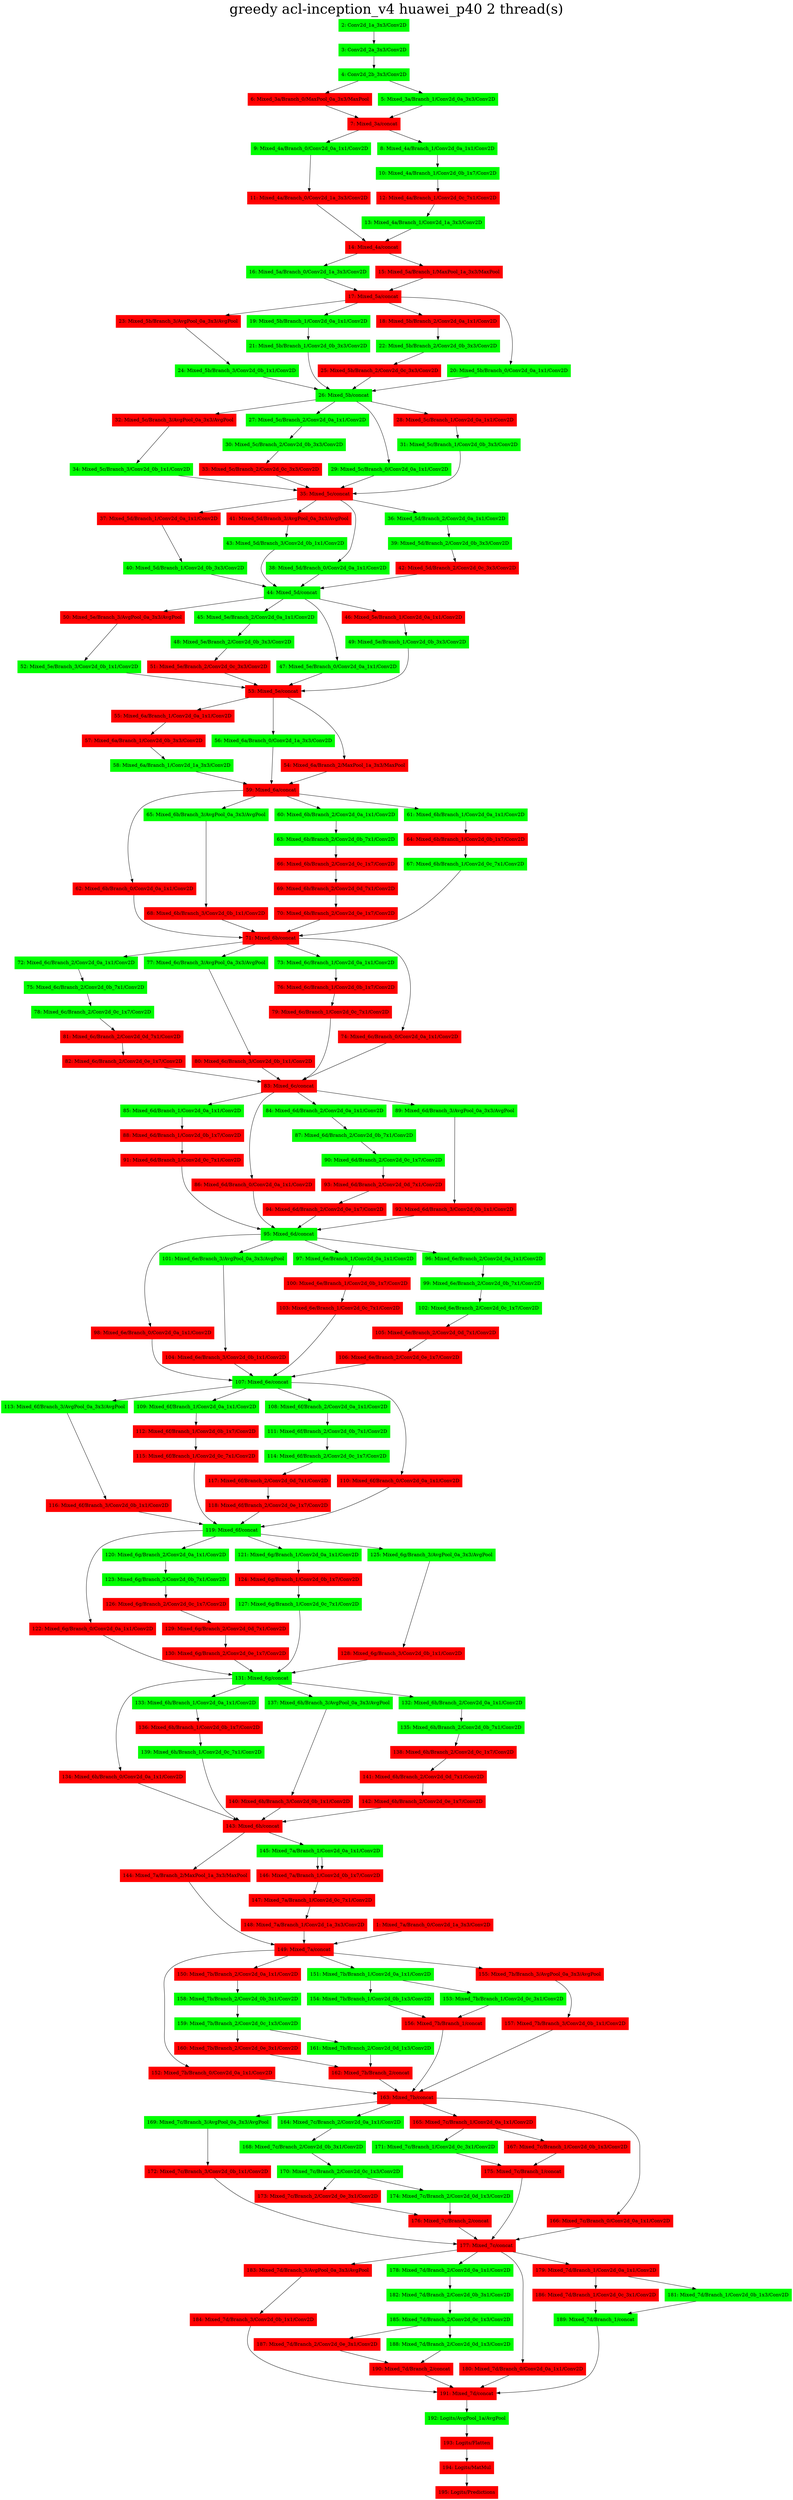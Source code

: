 digraph G {
label     = "greedy acl-inception_v4 huawei_p40 2 thread(s)"
    labelloc  =  t // t: Place the graph's title on top.
    fontsize  = 40 // Make title stand out by giving a large font size
    fontcolor = black"2: Conv2d_1a_3x3/Conv2D"->"3: Conv2d_2a_3x3/Conv2D";
"2: Conv2d_1a_3x3/Conv2D" [shape=box,style=filled,color=green];
"3: Conv2d_2a_3x3/Conv2D"->"4: Conv2d_2b_3x3/Conv2D";
"3: Conv2d_2a_3x3/Conv2D" [shape=box,style=filled,color=green];
"4: Conv2d_2b_3x3/Conv2D"->"6: Mixed_3a/Branch_0/MaxPool_0a_3x3/MaxPool";
"4: Conv2d_2b_3x3/Conv2D"->"5: Mixed_3a/Branch_1/Conv2d_0a_3x3/Conv2D";
"4: Conv2d_2b_3x3/Conv2D" [shape=box,style=filled,color=green];
"6: Mixed_3a/Branch_0/MaxPool_0a_3x3/MaxPool"->"7: Mixed_3a/concat";
"6: Mixed_3a/Branch_0/MaxPool_0a_3x3/MaxPool" [shape=box,style=filled,color=red];
"5: Mixed_3a/Branch_1/Conv2d_0a_3x3/Conv2D"->"7: Mixed_3a/concat";
"5: Mixed_3a/Branch_1/Conv2d_0a_3x3/Conv2D" [shape=box,style=filled,color=green];
"7: Mixed_3a/concat"->"9: Mixed_4a/Branch_0/Conv2d_0a_1x1/Conv2D";
"7: Mixed_3a/concat"->"8: Mixed_4a/Branch_1/Conv2d_0a_1x1/Conv2D";
"7: Mixed_3a/concat" [shape=box,style=filled,color=red];
"9: Mixed_4a/Branch_0/Conv2d_0a_1x1/Conv2D"->"11: Mixed_4a/Branch_0/Conv2d_1a_3x3/Conv2D";
"9: Mixed_4a/Branch_0/Conv2d_0a_1x1/Conv2D" [shape=box,style=filled,color=green];
"11: Mixed_4a/Branch_0/Conv2d_1a_3x3/Conv2D"->"14: Mixed_4a/concat";
"11: Mixed_4a/Branch_0/Conv2d_1a_3x3/Conv2D" [shape=box,style=filled,color=red];
"8: Mixed_4a/Branch_1/Conv2d_0a_1x1/Conv2D"->"10: Mixed_4a/Branch_1/Conv2d_0b_1x7/Conv2D";
"8: Mixed_4a/Branch_1/Conv2d_0a_1x1/Conv2D" [shape=box,style=filled,color=green];
"10: Mixed_4a/Branch_1/Conv2d_0b_1x7/Conv2D"->"12: Mixed_4a/Branch_1/Conv2d_0c_7x1/Conv2D";
"10: Mixed_4a/Branch_1/Conv2d_0b_1x7/Conv2D" [shape=box,style=filled,color=green];
"12: Mixed_4a/Branch_1/Conv2d_0c_7x1/Conv2D"->"13: Mixed_4a/Branch_1/Conv2d_1a_3x3/Conv2D";
"12: Mixed_4a/Branch_1/Conv2d_0c_7x1/Conv2D" [shape=box,style=filled,color=red];
"13: Mixed_4a/Branch_1/Conv2d_1a_3x3/Conv2D"->"14: Mixed_4a/concat";
"13: Mixed_4a/Branch_1/Conv2d_1a_3x3/Conv2D" [shape=box,style=filled,color=green];
"14: Mixed_4a/concat"->"16: Mixed_5a/Branch_0/Conv2d_1a_3x3/Conv2D";
"14: Mixed_4a/concat"->"15: Mixed_5a/Branch_1/MaxPool_1a_3x3/MaxPool";
"14: Mixed_4a/concat" [shape=box,style=filled,color=red];
"16: Mixed_5a/Branch_0/Conv2d_1a_3x3/Conv2D"->"17: Mixed_5a/concat";
"16: Mixed_5a/Branch_0/Conv2d_1a_3x3/Conv2D" [shape=box,style=filled,color=green];
"15: Mixed_5a/Branch_1/MaxPool_1a_3x3/MaxPool"->"17: Mixed_5a/concat";
"15: Mixed_5a/Branch_1/MaxPool_1a_3x3/MaxPool" [shape=box,style=filled,color=red];
"17: Mixed_5a/concat"->"23: Mixed_5b/Branch_3/AvgPool_0a_3x3/AvgPool";
"17: Mixed_5a/concat"->"19: Mixed_5b/Branch_1/Conv2d_0a_1x1/Conv2D";
"17: Mixed_5a/concat"->"18: Mixed_5b/Branch_2/Conv2d_0a_1x1/Conv2D";
"17: Mixed_5a/concat"->"20: Mixed_5b/Branch_0/Conv2d_0a_1x1/Conv2D";
"17: Mixed_5a/concat" [shape=box,style=filled,color=red];
"20: Mixed_5b/Branch_0/Conv2d_0a_1x1/Conv2D"->"26: Mixed_5b/concat";
"20: Mixed_5b/Branch_0/Conv2d_0a_1x1/Conv2D" [shape=box,style=filled,color=green];
"19: Mixed_5b/Branch_1/Conv2d_0a_1x1/Conv2D"->"21: Mixed_5b/Branch_1/Conv2d_0b_3x3/Conv2D";
"19: Mixed_5b/Branch_1/Conv2d_0a_1x1/Conv2D" [shape=box,style=filled,color=green];
"21: Mixed_5b/Branch_1/Conv2d_0b_3x3/Conv2D"->"26: Mixed_5b/concat";
"21: Mixed_5b/Branch_1/Conv2d_0b_3x3/Conv2D" [shape=box,style=filled,color=green];
"18: Mixed_5b/Branch_2/Conv2d_0a_1x1/Conv2D"->"22: Mixed_5b/Branch_2/Conv2d_0b_3x3/Conv2D";
"18: Mixed_5b/Branch_2/Conv2d_0a_1x1/Conv2D" [shape=box,style=filled,color=red];
"22: Mixed_5b/Branch_2/Conv2d_0b_3x3/Conv2D"->"25: Mixed_5b/Branch_2/Conv2d_0c_3x3/Conv2D";
"22: Mixed_5b/Branch_2/Conv2d_0b_3x3/Conv2D" [shape=box,style=filled,color=green];
"25: Mixed_5b/Branch_2/Conv2d_0c_3x3/Conv2D"->"26: Mixed_5b/concat";
"25: Mixed_5b/Branch_2/Conv2d_0c_3x3/Conv2D" [shape=box,style=filled,color=red];
"23: Mixed_5b/Branch_3/AvgPool_0a_3x3/AvgPool"->"24: Mixed_5b/Branch_3/Conv2d_0b_1x1/Conv2D";
"23: Mixed_5b/Branch_3/AvgPool_0a_3x3/AvgPool" [shape=box,style=filled,color=red];
"24: Mixed_5b/Branch_3/Conv2d_0b_1x1/Conv2D"->"26: Mixed_5b/concat";
"24: Mixed_5b/Branch_3/Conv2d_0b_1x1/Conv2D" [shape=box,style=filled,color=green];
"26: Mixed_5b/concat"->"32: Mixed_5c/Branch_3/AvgPool_0a_3x3/AvgPool";
"26: Mixed_5b/concat"->"27: Mixed_5c/Branch_2/Conv2d_0a_1x1/Conv2D";
"26: Mixed_5b/concat"->"29: Mixed_5c/Branch_0/Conv2d_0a_1x1/Conv2D";
"26: Mixed_5b/concat"->"28: Mixed_5c/Branch_1/Conv2d_0a_1x1/Conv2D";
"26: Mixed_5b/concat" [shape=box,style=filled,color=green];
"29: Mixed_5c/Branch_0/Conv2d_0a_1x1/Conv2D"->"35: Mixed_5c/concat";
"29: Mixed_5c/Branch_0/Conv2d_0a_1x1/Conv2D" [shape=box,style=filled,color=green];
"28: Mixed_5c/Branch_1/Conv2d_0a_1x1/Conv2D"->"31: Mixed_5c/Branch_1/Conv2d_0b_3x3/Conv2D";
"28: Mixed_5c/Branch_1/Conv2d_0a_1x1/Conv2D" [shape=box,style=filled,color=red];
"31: Mixed_5c/Branch_1/Conv2d_0b_3x3/Conv2D"->"35: Mixed_5c/concat";
"31: Mixed_5c/Branch_1/Conv2d_0b_3x3/Conv2D" [shape=box,style=filled,color=green];
"27: Mixed_5c/Branch_2/Conv2d_0a_1x1/Conv2D"->"30: Mixed_5c/Branch_2/Conv2d_0b_3x3/Conv2D";
"27: Mixed_5c/Branch_2/Conv2d_0a_1x1/Conv2D" [shape=box,style=filled,color=green];
"30: Mixed_5c/Branch_2/Conv2d_0b_3x3/Conv2D"->"33: Mixed_5c/Branch_2/Conv2d_0c_3x3/Conv2D";
"30: Mixed_5c/Branch_2/Conv2d_0b_3x3/Conv2D" [shape=box,style=filled,color=green];
"33: Mixed_5c/Branch_2/Conv2d_0c_3x3/Conv2D"->"35: Mixed_5c/concat";
"33: Mixed_5c/Branch_2/Conv2d_0c_3x3/Conv2D" [shape=box,style=filled,color=red];
"32: Mixed_5c/Branch_3/AvgPool_0a_3x3/AvgPool"->"34: Mixed_5c/Branch_3/Conv2d_0b_1x1/Conv2D";
"32: Mixed_5c/Branch_3/AvgPool_0a_3x3/AvgPool" [shape=box,style=filled,color=red];
"34: Mixed_5c/Branch_3/Conv2d_0b_1x1/Conv2D"->"35: Mixed_5c/concat";
"34: Mixed_5c/Branch_3/Conv2d_0b_1x1/Conv2D" [shape=box,style=filled,color=green];
"35: Mixed_5c/concat"->"37: Mixed_5d/Branch_1/Conv2d_0a_1x1/Conv2D";
"35: Mixed_5c/concat"->"41: Mixed_5d/Branch_3/AvgPool_0a_3x3/AvgPool";
"35: Mixed_5c/concat"->"38: Mixed_5d/Branch_0/Conv2d_0a_1x1/Conv2D";
"35: Mixed_5c/concat"->"36: Mixed_5d/Branch_2/Conv2d_0a_1x1/Conv2D";
"35: Mixed_5c/concat" [shape=box,style=filled,color=red];
"38: Mixed_5d/Branch_0/Conv2d_0a_1x1/Conv2D"->"44: Mixed_5d/concat";
"38: Mixed_5d/Branch_0/Conv2d_0a_1x1/Conv2D" [shape=box,style=filled,color=green];
"37: Mixed_5d/Branch_1/Conv2d_0a_1x1/Conv2D"->"40: Mixed_5d/Branch_1/Conv2d_0b_3x3/Conv2D";
"37: Mixed_5d/Branch_1/Conv2d_0a_1x1/Conv2D" [shape=box,style=filled,color=red];
"40: Mixed_5d/Branch_1/Conv2d_0b_3x3/Conv2D"->"44: Mixed_5d/concat";
"40: Mixed_5d/Branch_1/Conv2d_0b_3x3/Conv2D" [shape=box,style=filled,color=green];
"36: Mixed_5d/Branch_2/Conv2d_0a_1x1/Conv2D"->"39: Mixed_5d/Branch_2/Conv2d_0b_3x3/Conv2D";
"36: Mixed_5d/Branch_2/Conv2d_0a_1x1/Conv2D" [shape=box,style=filled,color=green];
"39: Mixed_5d/Branch_2/Conv2d_0b_3x3/Conv2D"->"42: Mixed_5d/Branch_2/Conv2d_0c_3x3/Conv2D";
"39: Mixed_5d/Branch_2/Conv2d_0b_3x3/Conv2D" [shape=box,style=filled,color=green];
"42: Mixed_5d/Branch_2/Conv2d_0c_3x3/Conv2D"->"44: Mixed_5d/concat";
"42: Mixed_5d/Branch_2/Conv2d_0c_3x3/Conv2D" [shape=box,style=filled,color=red];
"41: Mixed_5d/Branch_3/AvgPool_0a_3x3/AvgPool"->"43: Mixed_5d/Branch_3/Conv2d_0b_1x1/Conv2D";
"41: Mixed_5d/Branch_3/AvgPool_0a_3x3/AvgPool" [shape=box,style=filled,color=red];
"43: Mixed_5d/Branch_3/Conv2d_0b_1x1/Conv2D"->"44: Mixed_5d/concat";
"43: Mixed_5d/Branch_3/Conv2d_0b_1x1/Conv2D" [shape=box,style=filled,color=green];
"44: Mixed_5d/concat"->"50: Mixed_5e/Branch_3/AvgPool_0a_3x3/AvgPool";
"44: Mixed_5d/concat"->"45: Mixed_5e/Branch_2/Conv2d_0a_1x1/Conv2D";
"44: Mixed_5d/concat"->"47: Mixed_5e/Branch_0/Conv2d_0a_1x1/Conv2D";
"44: Mixed_5d/concat"->"46: Mixed_5e/Branch_1/Conv2d_0a_1x1/Conv2D";
"44: Mixed_5d/concat" [shape=box,style=filled,color=green];
"47: Mixed_5e/Branch_0/Conv2d_0a_1x1/Conv2D"->"53: Mixed_5e/concat";
"47: Mixed_5e/Branch_0/Conv2d_0a_1x1/Conv2D" [shape=box,style=filled,color=green];
"46: Mixed_5e/Branch_1/Conv2d_0a_1x1/Conv2D"->"49: Mixed_5e/Branch_1/Conv2d_0b_3x3/Conv2D";
"46: Mixed_5e/Branch_1/Conv2d_0a_1x1/Conv2D" [shape=box,style=filled,color=red];
"49: Mixed_5e/Branch_1/Conv2d_0b_3x3/Conv2D"->"53: Mixed_5e/concat";
"49: Mixed_5e/Branch_1/Conv2d_0b_3x3/Conv2D" [shape=box,style=filled,color=green];
"45: Mixed_5e/Branch_2/Conv2d_0a_1x1/Conv2D"->"48: Mixed_5e/Branch_2/Conv2d_0b_3x3/Conv2D";
"45: Mixed_5e/Branch_2/Conv2d_0a_1x1/Conv2D" [shape=box,style=filled,color=green];
"48: Mixed_5e/Branch_2/Conv2d_0b_3x3/Conv2D"->"51: Mixed_5e/Branch_2/Conv2d_0c_3x3/Conv2D";
"48: Mixed_5e/Branch_2/Conv2d_0b_3x3/Conv2D" [shape=box,style=filled,color=green];
"51: Mixed_5e/Branch_2/Conv2d_0c_3x3/Conv2D"->"53: Mixed_5e/concat";
"51: Mixed_5e/Branch_2/Conv2d_0c_3x3/Conv2D" [shape=box,style=filled,color=red];
"50: Mixed_5e/Branch_3/AvgPool_0a_3x3/AvgPool"->"52: Mixed_5e/Branch_3/Conv2d_0b_1x1/Conv2D";
"50: Mixed_5e/Branch_3/AvgPool_0a_3x3/AvgPool" [shape=box,style=filled,color=red];
"52: Mixed_5e/Branch_3/Conv2d_0b_1x1/Conv2D"->"53: Mixed_5e/concat";
"52: Mixed_5e/Branch_3/Conv2d_0b_1x1/Conv2D" [shape=box,style=filled,color=green];
"53: Mixed_5e/concat"->"55: Mixed_6a/Branch_1/Conv2d_0a_1x1/Conv2D";
"53: Mixed_5e/concat"->"56: Mixed_6a/Branch_0/Conv2d_1a_3x3/Conv2D";
"53: Mixed_5e/concat"->"54: Mixed_6a/Branch_2/MaxPool_1a_3x3/MaxPool";
"53: Mixed_5e/concat" [shape=box,style=filled,color=red];
"56: Mixed_6a/Branch_0/Conv2d_1a_3x3/Conv2D"->"59: Mixed_6a/concat";
"56: Mixed_6a/Branch_0/Conv2d_1a_3x3/Conv2D" [shape=box,style=filled,color=green];
"55: Mixed_6a/Branch_1/Conv2d_0a_1x1/Conv2D"->"57: Mixed_6a/Branch_1/Conv2d_0b_3x3/Conv2D";
"55: Mixed_6a/Branch_1/Conv2d_0a_1x1/Conv2D" [shape=box,style=filled,color=red];
"57: Mixed_6a/Branch_1/Conv2d_0b_3x3/Conv2D"->"58: Mixed_6a/Branch_1/Conv2d_1a_3x3/Conv2D";
"57: Mixed_6a/Branch_1/Conv2d_0b_3x3/Conv2D" [shape=box,style=filled,color=red];
"58: Mixed_6a/Branch_1/Conv2d_1a_3x3/Conv2D"->"59: Mixed_6a/concat";
"58: Mixed_6a/Branch_1/Conv2d_1a_3x3/Conv2D" [shape=box,style=filled,color=green];
"54: Mixed_6a/Branch_2/MaxPool_1a_3x3/MaxPool"->"59: Mixed_6a/concat";
"54: Mixed_6a/Branch_2/MaxPool_1a_3x3/MaxPool" [shape=box,style=filled,color=red];
"59: Mixed_6a/concat"->"62: Mixed_6b/Branch_0/Conv2d_0a_1x1/Conv2D";
"59: Mixed_6a/concat"->"65: Mixed_6b/Branch_3/AvgPool_0a_3x3/AvgPool";
"59: Mixed_6a/concat"->"60: Mixed_6b/Branch_2/Conv2d_0a_1x1/Conv2D";
"59: Mixed_6a/concat"->"61: Mixed_6b/Branch_1/Conv2d_0a_1x1/Conv2D";
"59: Mixed_6a/concat" [shape=box,style=filled,color=red];
"62: Mixed_6b/Branch_0/Conv2d_0a_1x1/Conv2D"->"71: Mixed_6b/concat";
"62: Mixed_6b/Branch_0/Conv2d_0a_1x1/Conv2D" [shape=box,style=filled,color=red];
"61: Mixed_6b/Branch_1/Conv2d_0a_1x1/Conv2D"->"64: Mixed_6b/Branch_1/Conv2d_0b_1x7/Conv2D";
"61: Mixed_6b/Branch_1/Conv2d_0a_1x1/Conv2D" [shape=box,style=filled,color=green];
"64: Mixed_6b/Branch_1/Conv2d_0b_1x7/Conv2D"->"67: Mixed_6b/Branch_1/Conv2d_0c_7x1/Conv2D";
"64: Mixed_6b/Branch_1/Conv2d_0b_1x7/Conv2D" [shape=box,style=filled,color=red];
"67: Mixed_6b/Branch_1/Conv2d_0c_7x1/Conv2D"->"71: Mixed_6b/concat";
"67: Mixed_6b/Branch_1/Conv2d_0c_7x1/Conv2D" [shape=box,style=filled,color=green];
"60: Mixed_6b/Branch_2/Conv2d_0a_1x1/Conv2D"->"63: Mixed_6b/Branch_2/Conv2d_0b_7x1/Conv2D";
"60: Mixed_6b/Branch_2/Conv2d_0a_1x1/Conv2D" [shape=box,style=filled,color=green];
"63: Mixed_6b/Branch_2/Conv2d_0b_7x1/Conv2D"->"66: Mixed_6b/Branch_2/Conv2d_0c_1x7/Conv2D";
"63: Mixed_6b/Branch_2/Conv2d_0b_7x1/Conv2D" [shape=box,style=filled,color=green];
"66: Mixed_6b/Branch_2/Conv2d_0c_1x7/Conv2D"->"69: Mixed_6b/Branch_2/Conv2d_0d_7x1/Conv2D";
"66: Mixed_6b/Branch_2/Conv2d_0c_1x7/Conv2D" [shape=box,style=filled,color=red];
"69: Mixed_6b/Branch_2/Conv2d_0d_7x1/Conv2D"->"70: Mixed_6b/Branch_2/Conv2d_0e_1x7/Conv2D";
"69: Mixed_6b/Branch_2/Conv2d_0d_7x1/Conv2D" [shape=box,style=filled,color=red];
"70: Mixed_6b/Branch_2/Conv2d_0e_1x7/Conv2D"->"71: Mixed_6b/concat";
"70: Mixed_6b/Branch_2/Conv2d_0e_1x7/Conv2D" [shape=box,style=filled,color=red];
"65: Mixed_6b/Branch_3/AvgPool_0a_3x3/AvgPool"->"68: Mixed_6b/Branch_3/Conv2d_0b_1x1/Conv2D";
"65: Mixed_6b/Branch_3/AvgPool_0a_3x3/AvgPool" [shape=box,style=filled,color=green];
"68: Mixed_6b/Branch_3/Conv2d_0b_1x1/Conv2D"->"71: Mixed_6b/concat";
"68: Mixed_6b/Branch_3/Conv2d_0b_1x1/Conv2D" [shape=box,style=filled,color=red];
"71: Mixed_6b/concat"->"72: Mixed_6c/Branch_2/Conv2d_0a_1x1/Conv2D";
"71: Mixed_6b/concat"->"77: Mixed_6c/Branch_3/AvgPool_0a_3x3/AvgPool";
"71: Mixed_6b/concat"->"73: Mixed_6c/Branch_1/Conv2d_0a_1x1/Conv2D";
"71: Mixed_6b/concat"->"74: Mixed_6c/Branch_0/Conv2d_0a_1x1/Conv2D";
"71: Mixed_6b/concat" [shape=box,style=filled,color=red];
"74: Mixed_6c/Branch_0/Conv2d_0a_1x1/Conv2D"->"83: Mixed_6c/concat";
"74: Mixed_6c/Branch_0/Conv2d_0a_1x1/Conv2D" [shape=box,style=filled,color=red];
"73: Mixed_6c/Branch_1/Conv2d_0a_1x1/Conv2D"->"76: Mixed_6c/Branch_1/Conv2d_0b_1x7/Conv2D";
"73: Mixed_6c/Branch_1/Conv2d_0a_1x1/Conv2D" [shape=box,style=filled,color=green];
"76: Mixed_6c/Branch_1/Conv2d_0b_1x7/Conv2D"->"79: Mixed_6c/Branch_1/Conv2d_0c_7x1/Conv2D";
"76: Mixed_6c/Branch_1/Conv2d_0b_1x7/Conv2D" [shape=box,style=filled,color=red];
"79: Mixed_6c/Branch_1/Conv2d_0c_7x1/Conv2D"->"83: Mixed_6c/concat";
"79: Mixed_6c/Branch_1/Conv2d_0c_7x1/Conv2D" [shape=box,style=filled,color=red];
"72: Mixed_6c/Branch_2/Conv2d_0a_1x1/Conv2D"->"75: Mixed_6c/Branch_2/Conv2d_0b_7x1/Conv2D";
"72: Mixed_6c/Branch_2/Conv2d_0a_1x1/Conv2D" [shape=box,style=filled,color=green];
"75: Mixed_6c/Branch_2/Conv2d_0b_7x1/Conv2D"->"78: Mixed_6c/Branch_2/Conv2d_0c_1x7/Conv2D";
"75: Mixed_6c/Branch_2/Conv2d_0b_7x1/Conv2D" [shape=box,style=filled,color=green];
"78: Mixed_6c/Branch_2/Conv2d_0c_1x7/Conv2D"->"81: Mixed_6c/Branch_2/Conv2d_0d_7x1/Conv2D";
"78: Mixed_6c/Branch_2/Conv2d_0c_1x7/Conv2D" [shape=box,style=filled,color=green];
"81: Mixed_6c/Branch_2/Conv2d_0d_7x1/Conv2D"->"82: Mixed_6c/Branch_2/Conv2d_0e_1x7/Conv2D";
"81: Mixed_6c/Branch_2/Conv2d_0d_7x1/Conv2D" [shape=box,style=filled,color=red];
"82: Mixed_6c/Branch_2/Conv2d_0e_1x7/Conv2D"->"83: Mixed_6c/concat";
"82: Mixed_6c/Branch_2/Conv2d_0e_1x7/Conv2D" [shape=box,style=filled,color=red];
"77: Mixed_6c/Branch_3/AvgPool_0a_3x3/AvgPool"->"80: Mixed_6c/Branch_3/Conv2d_0b_1x1/Conv2D";
"77: Mixed_6c/Branch_3/AvgPool_0a_3x3/AvgPool" [shape=box,style=filled,color=green];
"80: Mixed_6c/Branch_3/Conv2d_0b_1x1/Conv2D"->"83: Mixed_6c/concat";
"80: Mixed_6c/Branch_3/Conv2d_0b_1x1/Conv2D" [shape=box,style=filled,color=red];
"83: Mixed_6c/concat"->"85: Mixed_6d/Branch_1/Conv2d_0a_1x1/Conv2D";
"83: Mixed_6c/concat"->"86: Mixed_6d/Branch_0/Conv2d_0a_1x1/Conv2D";
"83: Mixed_6c/concat"->"84: Mixed_6d/Branch_2/Conv2d_0a_1x1/Conv2D";
"83: Mixed_6c/concat"->"89: Mixed_6d/Branch_3/AvgPool_0a_3x3/AvgPool";
"83: Mixed_6c/concat" [shape=box,style=filled,color=red];
"86: Mixed_6d/Branch_0/Conv2d_0a_1x1/Conv2D"->"95: Mixed_6d/concat";
"86: Mixed_6d/Branch_0/Conv2d_0a_1x1/Conv2D" [shape=box,style=filled,color=red];
"85: Mixed_6d/Branch_1/Conv2d_0a_1x1/Conv2D"->"88: Mixed_6d/Branch_1/Conv2d_0b_1x7/Conv2D";
"85: Mixed_6d/Branch_1/Conv2d_0a_1x1/Conv2D" [shape=box,style=filled,color=green];
"88: Mixed_6d/Branch_1/Conv2d_0b_1x7/Conv2D"->"91: Mixed_6d/Branch_1/Conv2d_0c_7x1/Conv2D";
"88: Mixed_6d/Branch_1/Conv2d_0b_1x7/Conv2D" [shape=box,style=filled,color=red];
"91: Mixed_6d/Branch_1/Conv2d_0c_7x1/Conv2D"->"95: Mixed_6d/concat";
"91: Mixed_6d/Branch_1/Conv2d_0c_7x1/Conv2D" [shape=box,style=filled,color=red];
"84: Mixed_6d/Branch_2/Conv2d_0a_1x1/Conv2D"->"87: Mixed_6d/Branch_2/Conv2d_0b_7x1/Conv2D";
"84: Mixed_6d/Branch_2/Conv2d_0a_1x1/Conv2D" [shape=box,style=filled,color=green];
"87: Mixed_6d/Branch_2/Conv2d_0b_7x1/Conv2D"->"90: Mixed_6d/Branch_2/Conv2d_0c_1x7/Conv2D";
"87: Mixed_6d/Branch_2/Conv2d_0b_7x1/Conv2D" [shape=box,style=filled,color=green];
"90: Mixed_6d/Branch_2/Conv2d_0c_1x7/Conv2D"->"93: Mixed_6d/Branch_2/Conv2d_0d_7x1/Conv2D";
"90: Mixed_6d/Branch_2/Conv2d_0c_1x7/Conv2D" [shape=box,style=filled,color=green];
"93: Mixed_6d/Branch_2/Conv2d_0d_7x1/Conv2D"->"94: Mixed_6d/Branch_2/Conv2d_0e_1x7/Conv2D";
"93: Mixed_6d/Branch_2/Conv2d_0d_7x1/Conv2D" [shape=box,style=filled,color=red];
"94: Mixed_6d/Branch_2/Conv2d_0e_1x7/Conv2D"->"95: Mixed_6d/concat";
"94: Mixed_6d/Branch_2/Conv2d_0e_1x7/Conv2D" [shape=box,style=filled,color=red];
"89: Mixed_6d/Branch_3/AvgPool_0a_3x3/AvgPool"->"92: Mixed_6d/Branch_3/Conv2d_0b_1x1/Conv2D";
"89: Mixed_6d/Branch_3/AvgPool_0a_3x3/AvgPool" [shape=box,style=filled,color=green];
"92: Mixed_6d/Branch_3/Conv2d_0b_1x1/Conv2D"->"95: Mixed_6d/concat";
"92: Mixed_6d/Branch_3/Conv2d_0b_1x1/Conv2D" [shape=box,style=filled,color=red];
"95: Mixed_6d/concat"->"98: Mixed_6e/Branch_0/Conv2d_0a_1x1/Conv2D";
"95: Mixed_6d/concat"->"101: Mixed_6e/Branch_3/AvgPool_0a_3x3/AvgPool";
"95: Mixed_6d/concat"->"97: Mixed_6e/Branch_1/Conv2d_0a_1x1/Conv2D";
"95: Mixed_6d/concat"->"96: Mixed_6e/Branch_2/Conv2d_0a_1x1/Conv2D";
"95: Mixed_6d/concat" [shape=box,style=filled,color=green];
"98: Mixed_6e/Branch_0/Conv2d_0a_1x1/Conv2D"->"107: Mixed_6e/concat";
"98: Mixed_6e/Branch_0/Conv2d_0a_1x1/Conv2D" [shape=box,style=filled,color=red];
"97: Mixed_6e/Branch_1/Conv2d_0a_1x1/Conv2D"->"100: Mixed_6e/Branch_1/Conv2d_0b_1x7/Conv2D";
"97: Mixed_6e/Branch_1/Conv2d_0a_1x1/Conv2D" [shape=box,style=filled,color=green];
"100: Mixed_6e/Branch_1/Conv2d_0b_1x7/Conv2D"->"103: Mixed_6e/Branch_1/Conv2d_0c_7x1/Conv2D";
"100: Mixed_6e/Branch_1/Conv2d_0b_1x7/Conv2D" [shape=box,style=filled,color=red];
"103: Mixed_6e/Branch_1/Conv2d_0c_7x1/Conv2D"->"107: Mixed_6e/concat";
"103: Mixed_6e/Branch_1/Conv2d_0c_7x1/Conv2D" [shape=box,style=filled,color=red];
"96: Mixed_6e/Branch_2/Conv2d_0a_1x1/Conv2D"->"99: Mixed_6e/Branch_2/Conv2d_0b_7x1/Conv2D";
"96: Mixed_6e/Branch_2/Conv2d_0a_1x1/Conv2D" [shape=box,style=filled,color=green];
"99: Mixed_6e/Branch_2/Conv2d_0b_7x1/Conv2D"->"102: Mixed_6e/Branch_2/Conv2d_0c_1x7/Conv2D";
"99: Mixed_6e/Branch_2/Conv2d_0b_7x1/Conv2D" [shape=box,style=filled,color=green];
"102: Mixed_6e/Branch_2/Conv2d_0c_1x7/Conv2D"->"105: Mixed_6e/Branch_2/Conv2d_0d_7x1/Conv2D";
"102: Mixed_6e/Branch_2/Conv2d_0c_1x7/Conv2D" [shape=box,style=filled,color=green];
"105: Mixed_6e/Branch_2/Conv2d_0d_7x1/Conv2D"->"106: Mixed_6e/Branch_2/Conv2d_0e_1x7/Conv2D";
"105: Mixed_6e/Branch_2/Conv2d_0d_7x1/Conv2D" [shape=box,style=filled,color=red];
"106: Mixed_6e/Branch_2/Conv2d_0e_1x7/Conv2D"->"107: Mixed_6e/concat";
"106: Mixed_6e/Branch_2/Conv2d_0e_1x7/Conv2D" [shape=box,style=filled,color=red];
"101: Mixed_6e/Branch_3/AvgPool_0a_3x3/AvgPool"->"104: Mixed_6e/Branch_3/Conv2d_0b_1x1/Conv2D";
"101: Mixed_6e/Branch_3/AvgPool_0a_3x3/AvgPool" [shape=box,style=filled,color=green];
"104: Mixed_6e/Branch_3/Conv2d_0b_1x1/Conv2D"->"107: Mixed_6e/concat";
"104: Mixed_6e/Branch_3/Conv2d_0b_1x1/Conv2D" [shape=box,style=filled,color=red];
"107: Mixed_6e/concat"->"113: Mixed_6f/Branch_3/AvgPool_0a_3x3/AvgPool";
"107: Mixed_6e/concat"->"109: Mixed_6f/Branch_1/Conv2d_0a_1x1/Conv2D";
"107: Mixed_6e/concat"->"108: Mixed_6f/Branch_2/Conv2d_0a_1x1/Conv2D";
"107: Mixed_6e/concat"->"110: Mixed_6f/Branch_0/Conv2d_0a_1x1/Conv2D";
"107: Mixed_6e/concat" [shape=box,style=filled,color=green];
"110: Mixed_6f/Branch_0/Conv2d_0a_1x1/Conv2D"->"119: Mixed_6f/concat";
"110: Mixed_6f/Branch_0/Conv2d_0a_1x1/Conv2D" [shape=box,style=filled,color=red];
"109: Mixed_6f/Branch_1/Conv2d_0a_1x1/Conv2D"->"112: Mixed_6f/Branch_1/Conv2d_0b_1x7/Conv2D";
"109: Mixed_6f/Branch_1/Conv2d_0a_1x1/Conv2D" [shape=box,style=filled,color=green];
"112: Mixed_6f/Branch_1/Conv2d_0b_1x7/Conv2D"->"115: Mixed_6f/Branch_1/Conv2d_0c_7x1/Conv2D";
"112: Mixed_6f/Branch_1/Conv2d_0b_1x7/Conv2D" [shape=box,style=filled,color=red];
"115: Mixed_6f/Branch_1/Conv2d_0c_7x1/Conv2D"->"119: Mixed_6f/concat";
"115: Mixed_6f/Branch_1/Conv2d_0c_7x1/Conv2D" [shape=box,style=filled,color=red];
"108: Mixed_6f/Branch_2/Conv2d_0a_1x1/Conv2D"->"111: Mixed_6f/Branch_2/Conv2d_0b_7x1/Conv2D";
"108: Mixed_6f/Branch_2/Conv2d_0a_1x1/Conv2D" [shape=box,style=filled,color=green];
"111: Mixed_6f/Branch_2/Conv2d_0b_7x1/Conv2D"->"114: Mixed_6f/Branch_2/Conv2d_0c_1x7/Conv2D";
"111: Mixed_6f/Branch_2/Conv2d_0b_7x1/Conv2D" [shape=box,style=filled,color=green];
"114: Mixed_6f/Branch_2/Conv2d_0c_1x7/Conv2D"->"117: Mixed_6f/Branch_2/Conv2d_0d_7x1/Conv2D";
"114: Mixed_6f/Branch_2/Conv2d_0c_1x7/Conv2D" [shape=box,style=filled,color=green];
"117: Mixed_6f/Branch_2/Conv2d_0d_7x1/Conv2D"->"118: Mixed_6f/Branch_2/Conv2d_0e_1x7/Conv2D";
"117: Mixed_6f/Branch_2/Conv2d_0d_7x1/Conv2D" [shape=box,style=filled,color=red];
"118: Mixed_6f/Branch_2/Conv2d_0e_1x7/Conv2D"->"119: Mixed_6f/concat";
"118: Mixed_6f/Branch_2/Conv2d_0e_1x7/Conv2D" [shape=box,style=filled,color=red];
"113: Mixed_6f/Branch_3/AvgPool_0a_3x3/AvgPool"->"116: Mixed_6f/Branch_3/Conv2d_0b_1x1/Conv2D";
"113: Mixed_6f/Branch_3/AvgPool_0a_3x3/AvgPool" [shape=box,style=filled,color=green];
"116: Mixed_6f/Branch_3/Conv2d_0b_1x1/Conv2D"->"119: Mixed_6f/concat";
"116: Mixed_6f/Branch_3/Conv2d_0b_1x1/Conv2D" [shape=box,style=filled,color=red];
"119: Mixed_6f/concat"->"122: Mixed_6g/Branch_0/Conv2d_0a_1x1/Conv2D";
"119: Mixed_6f/concat"->"120: Mixed_6g/Branch_2/Conv2d_0a_1x1/Conv2D";
"119: Mixed_6f/concat"->"121: Mixed_6g/Branch_1/Conv2d_0a_1x1/Conv2D";
"119: Mixed_6f/concat"->"125: Mixed_6g/Branch_3/AvgPool_0a_3x3/AvgPool";
"119: Mixed_6f/concat" [shape=box,style=filled,color=green];
"122: Mixed_6g/Branch_0/Conv2d_0a_1x1/Conv2D"->"131: Mixed_6g/concat";
"122: Mixed_6g/Branch_0/Conv2d_0a_1x1/Conv2D" [shape=box,style=filled,color=red];
"121: Mixed_6g/Branch_1/Conv2d_0a_1x1/Conv2D"->"124: Mixed_6g/Branch_1/Conv2d_0b_1x7/Conv2D";
"121: Mixed_6g/Branch_1/Conv2d_0a_1x1/Conv2D" [shape=box,style=filled,color=green];
"124: Mixed_6g/Branch_1/Conv2d_0b_1x7/Conv2D"->"127: Mixed_6g/Branch_1/Conv2d_0c_7x1/Conv2D";
"124: Mixed_6g/Branch_1/Conv2d_0b_1x7/Conv2D" [shape=box,style=filled,color=red];
"127: Mixed_6g/Branch_1/Conv2d_0c_7x1/Conv2D"->"131: Mixed_6g/concat";
"127: Mixed_6g/Branch_1/Conv2d_0c_7x1/Conv2D" [shape=box,style=filled,color=green];
"120: Mixed_6g/Branch_2/Conv2d_0a_1x1/Conv2D"->"123: Mixed_6g/Branch_2/Conv2d_0b_7x1/Conv2D";
"120: Mixed_6g/Branch_2/Conv2d_0a_1x1/Conv2D" [shape=box,style=filled,color=green];
"123: Mixed_6g/Branch_2/Conv2d_0b_7x1/Conv2D"->"126: Mixed_6g/Branch_2/Conv2d_0c_1x7/Conv2D";
"123: Mixed_6g/Branch_2/Conv2d_0b_7x1/Conv2D" [shape=box,style=filled,color=green];
"126: Mixed_6g/Branch_2/Conv2d_0c_1x7/Conv2D"->"129: Mixed_6g/Branch_2/Conv2d_0d_7x1/Conv2D";
"126: Mixed_6g/Branch_2/Conv2d_0c_1x7/Conv2D" [shape=box,style=filled,color=red];
"129: Mixed_6g/Branch_2/Conv2d_0d_7x1/Conv2D"->"130: Mixed_6g/Branch_2/Conv2d_0e_1x7/Conv2D";
"129: Mixed_6g/Branch_2/Conv2d_0d_7x1/Conv2D" [shape=box,style=filled,color=red];
"130: Mixed_6g/Branch_2/Conv2d_0e_1x7/Conv2D"->"131: Mixed_6g/concat";
"130: Mixed_6g/Branch_2/Conv2d_0e_1x7/Conv2D" [shape=box,style=filled,color=red];
"125: Mixed_6g/Branch_3/AvgPool_0a_3x3/AvgPool"->"128: Mixed_6g/Branch_3/Conv2d_0b_1x1/Conv2D";
"125: Mixed_6g/Branch_3/AvgPool_0a_3x3/AvgPool" [shape=box,style=filled,color=green];
"128: Mixed_6g/Branch_3/Conv2d_0b_1x1/Conv2D"->"131: Mixed_6g/concat";
"128: Mixed_6g/Branch_3/Conv2d_0b_1x1/Conv2D" [shape=box,style=filled,color=red];
"131: Mixed_6g/concat"->"134: Mixed_6h/Branch_0/Conv2d_0a_1x1/Conv2D";
"131: Mixed_6g/concat"->"133: Mixed_6h/Branch_1/Conv2d_0a_1x1/Conv2D";
"131: Mixed_6g/concat"->"137: Mixed_6h/Branch_3/AvgPool_0a_3x3/AvgPool";
"131: Mixed_6g/concat"->"132: Mixed_6h/Branch_2/Conv2d_0a_1x1/Conv2D";
"131: Mixed_6g/concat" [shape=box,style=filled,color=green];
"134: Mixed_6h/Branch_0/Conv2d_0a_1x1/Conv2D"->"143: Mixed_6h/concat";
"134: Mixed_6h/Branch_0/Conv2d_0a_1x1/Conv2D" [shape=box,style=filled,color=red];
"133: Mixed_6h/Branch_1/Conv2d_0a_1x1/Conv2D"->"136: Mixed_6h/Branch_1/Conv2d_0b_1x7/Conv2D";
"133: Mixed_6h/Branch_1/Conv2d_0a_1x1/Conv2D" [shape=box,style=filled,color=green];
"136: Mixed_6h/Branch_1/Conv2d_0b_1x7/Conv2D"->"139: Mixed_6h/Branch_1/Conv2d_0c_7x1/Conv2D";
"136: Mixed_6h/Branch_1/Conv2d_0b_1x7/Conv2D" [shape=box,style=filled,color=red];
"139: Mixed_6h/Branch_1/Conv2d_0c_7x1/Conv2D"->"143: Mixed_6h/concat";
"139: Mixed_6h/Branch_1/Conv2d_0c_7x1/Conv2D" [shape=box,style=filled,color=green];
"132: Mixed_6h/Branch_2/Conv2d_0a_1x1/Conv2D"->"135: Mixed_6h/Branch_2/Conv2d_0b_7x1/Conv2D";
"132: Mixed_6h/Branch_2/Conv2d_0a_1x1/Conv2D" [shape=box,style=filled,color=green];
"135: Mixed_6h/Branch_2/Conv2d_0b_7x1/Conv2D"->"138: Mixed_6h/Branch_2/Conv2d_0c_1x7/Conv2D";
"135: Mixed_6h/Branch_2/Conv2d_0b_7x1/Conv2D" [shape=box,style=filled,color=green];
"138: Mixed_6h/Branch_2/Conv2d_0c_1x7/Conv2D"->"141: Mixed_6h/Branch_2/Conv2d_0d_7x1/Conv2D";
"138: Mixed_6h/Branch_2/Conv2d_0c_1x7/Conv2D" [shape=box,style=filled,color=red];
"141: Mixed_6h/Branch_2/Conv2d_0d_7x1/Conv2D"->"142: Mixed_6h/Branch_2/Conv2d_0e_1x7/Conv2D";
"141: Mixed_6h/Branch_2/Conv2d_0d_7x1/Conv2D" [shape=box,style=filled,color=red];
"142: Mixed_6h/Branch_2/Conv2d_0e_1x7/Conv2D"->"143: Mixed_6h/concat";
"142: Mixed_6h/Branch_2/Conv2d_0e_1x7/Conv2D" [shape=box,style=filled,color=red];
"137: Mixed_6h/Branch_3/AvgPool_0a_3x3/AvgPool"->"140: Mixed_6h/Branch_3/Conv2d_0b_1x1/Conv2D";
"137: Mixed_6h/Branch_3/AvgPool_0a_3x3/AvgPool" [shape=box,style=filled,color=green];
"140: Mixed_6h/Branch_3/Conv2d_0b_1x1/Conv2D"->"143: Mixed_6h/concat";
"140: Mixed_6h/Branch_3/Conv2d_0b_1x1/Conv2D" [shape=box,style=filled,color=red];
"143: Mixed_6h/concat"->"144: Mixed_7a/Branch_2/MaxPool_1a_3x3/MaxPool";
"143: Mixed_6h/concat"->"145: Mixed_7a/Branch_1/Conv2d_0a_1x1/Conv2D";
"143: Mixed_6h/concat" [shape=box,style=filled,color=red];
"145: Mixed_7a/Branch_1/Conv2d_0a_1x1/Conv2D"->"146: Mixed_7a/Branch_1/Conv2d_0b_1x7/Conv2D";
"145: Mixed_7a/Branch_1/Conv2d_0a_1x1/Conv2D" [shape=box,style=filled,color=green];
"1: Mixed_7a/Branch_0/Conv2d_1a_3x3/Conv2D"->"149: Mixed_7a/concat";
"1: Mixed_7a/Branch_0/Conv2d_1a_3x3/Conv2D" [shape=box,style=filled,color=red];
"145: Mixed_7a/Branch_1/Conv2d_0a_1x1/Conv2D"->"146: Mixed_7a/Branch_1/Conv2d_0b_1x7/Conv2D";
"145: Mixed_7a/Branch_1/Conv2d_0a_1x1/Conv2D" [shape=box,style=filled,color=green];
"146: Mixed_7a/Branch_1/Conv2d_0b_1x7/Conv2D"->"147: Mixed_7a/Branch_1/Conv2d_0c_7x1/Conv2D";
"146: Mixed_7a/Branch_1/Conv2d_0b_1x7/Conv2D" [shape=box,style=filled,color=red];
"147: Mixed_7a/Branch_1/Conv2d_0c_7x1/Conv2D"->"148: Mixed_7a/Branch_1/Conv2d_1a_3x3/Conv2D";
"147: Mixed_7a/Branch_1/Conv2d_0c_7x1/Conv2D" [shape=box,style=filled,color=red];
"148: Mixed_7a/Branch_1/Conv2d_1a_3x3/Conv2D"->"149: Mixed_7a/concat";
"148: Mixed_7a/Branch_1/Conv2d_1a_3x3/Conv2D" [shape=box,style=filled,color=red];
"144: Mixed_7a/Branch_2/MaxPool_1a_3x3/MaxPool"->"149: Mixed_7a/concat";
"144: Mixed_7a/Branch_2/MaxPool_1a_3x3/MaxPool" [shape=box,style=filled,color=red];
"149: Mixed_7a/concat"->"152: Mixed_7b/Branch_0/Conv2d_0a_1x1/Conv2D";
"149: Mixed_7a/concat"->"150: Mixed_7b/Branch_2/Conv2d_0a_1x1/Conv2D";
"149: Mixed_7a/concat"->"151: Mixed_7b/Branch_1/Conv2d_0a_1x1/Conv2D";
"149: Mixed_7a/concat"->"155: Mixed_7b/Branch_3/AvgPool_0a_3x3/AvgPool";
"149: Mixed_7a/concat" [shape=box,style=filled,color=red];
"152: Mixed_7b/Branch_0/Conv2d_0a_1x1/Conv2D"->"163: Mixed_7b/concat";
"152: Mixed_7b/Branch_0/Conv2d_0a_1x1/Conv2D" [shape=box,style=filled,color=red];
"151: Mixed_7b/Branch_1/Conv2d_0a_1x1/Conv2D"->"154: Mixed_7b/Branch_1/Conv2d_0b_1x3/Conv2D";
"151: Mixed_7b/Branch_1/Conv2d_0a_1x1/Conv2D"->"153: Mixed_7b/Branch_1/Conv2d_0c_3x1/Conv2D";
"151: Mixed_7b/Branch_1/Conv2d_0a_1x1/Conv2D" [shape=box,style=filled,color=green];
"154: Mixed_7b/Branch_1/Conv2d_0b_1x3/Conv2D"->"156: Mixed_7b/Branch_1/concat";
"154: Mixed_7b/Branch_1/Conv2d_0b_1x3/Conv2D" [shape=box,style=filled,color=green];
"153: Mixed_7b/Branch_1/Conv2d_0c_3x1/Conv2D"->"156: Mixed_7b/Branch_1/concat";
"153: Mixed_7b/Branch_1/Conv2d_0c_3x1/Conv2D" [shape=box,style=filled,color=green];
"156: Mixed_7b/Branch_1/concat"->"163: Mixed_7b/concat";
"156: Mixed_7b/Branch_1/concat" [shape=box,style=filled,color=red];
"150: Mixed_7b/Branch_2/Conv2d_0a_1x1/Conv2D"->"158: Mixed_7b/Branch_2/Conv2d_0b_3x1/Conv2D";
"150: Mixed_7b/Branch_2/Conv2d_0a_1x1/Conv2D" [shape=box,style=filled,color=red];
"158: Mixed_7b/Branch_2/Conv2d_0b_3x1/Conv2D"->"159: Mixed_7b/Branch_2/Conv2d_0c_1x3/Conv2D";
"158: Mixed_7b/Branch_2/Conv2d_0b_3x1/Conv2D" [shape=box,style=filled,color=green];
"159: Mixed_7b/Branch_2/Conv2d_0c_1x3/Conv2D"->"160: Mixed_7b/Branch_2/Conv2d_0e_3x1/Conv2D";
"159: Mixed_7b/Branch_2/Conv2d_0c_1x3/Conv2D"->"161: Mixed_7b/Branch_2/Conv2d_0d_1x3/Conv2D";
"159: Mixed_7b/Branch_2/Conv2d_0c_1x3/Conv2D" [shape=box,style=filled,color=green];
"161: Mixed_7b/Branch_2/Conv2d_0d_1x3/Conv2D"->"162: Mixed_7b/Branch_2/concat";
"161: Mixed_7b/Branch_2/Conv2d_0d_1x3/Conv2D" [shape=box,style=filled,color=green];
"160: Mixed_7b/Branch_2/Conv2d_0e_3x1/Conv2D"->"162: Mixed_7b/Branch_2/concat";
"160: Mixed_7b/Branch_2/Conv2d_0e_3x1/Conv2D" [shape=box,style=filled,color=red];
"162: Mixed_7b/Branch_2/concat"->"163: Mixed_7b/concat";
"162: Mixed_7b/Branch_2/concat" [shape=box,style=filled,color=red];
"155: Mixed_7b/Branch_3/AvgPool_0a_3x3/AvgPool"->"157: Mixed_7b/Branch_3/Conv2d_0b_1x1/Conv2D";
"155: Mixed_7b/Branch_3/AvgPool_0a_3x3/AvgPool" [shape=box,style=filled,color=red];
"157: Mixed_7b/Branch_3/Conv2d_0b_1x1/Conv2D"->"163: Mixed_7b/concat";
"157: Mixed_7b/Branch_3/Conv2d_0b_1x1/Conv2D" [shape=box,style=filled,color=red];
"163: Mixed_7b/concat"->"169: Mixed_7c/Branch_3/AvgPool_0a_3x3/AvgPool";
"163: Mixed_7b/concat"->"164: Mixed_7c/Branch_2/Conv2d_0a_1x1/Conv2D";
"163: Mixed_7b/concat"->"165: Mixed_7c/Branch_1/Conv2d_0a_1x1/Conv2D";
"163: Mixed_7b/concat"->"166: Mixed_7c/Branch_0/Conv2d_0a_1x1/Conv2D";
"163: Mixed_7b/concat" [shape=box,style=filled,color=red];
"166: Mixed_7c/Branch_0/Conv2d_0a_1x1/Conv2D"->"177: Mixed_7c/concat";
"166: Mixed_7c/Branch_0/Conv2d_0a_1x1/Conv2D" [shape=box,style=filled,color=red];
"165: Mixed_7c/Branch_1/Conv2d_0a_1x1/Conv2D"->"171: Mixed_7c/Branch_1/Conv2d_0c_3x1/Conv2D";
"165: Mixed_7c/Branch_1/Conv2d_0a_1x1/Conv2D"->"167: Mixed_7c/Branch_1/Conv2d_0b_1x3/Conv2D";
"165: Mixed_7c/Branch_1/Conv2d_0a_1x1/Conv2D" [shape=box,style=filled,color=red];
"167: Mixed_7c/Branch_1/Conv2d_0b_1x3/Conv2D"->"175: Mixed_7c/Branch_1/concat";
"167: Mixed_7c/Branch_1/Conv2d_0b_1x3/Conv2D" [shape=box,style=filled,color=red];
"171: Mixed_7c/Branch_1/Conv2d_0c_3x1/Conv2D"->"175: Mixed_7c/Branch_1/concat";
"171: Mixed_7c/Branch_1/Conv2d_0c_3x1/Conv2D" [shape=box,style=filled,color=green];
"175: Mixed_7c/Branch_1/concat"->"177: Mixed_7c/concat";
"175: Mixed_7c/Branch_1/concat" [shape=box,style=filled,color=red];
"164: Mixed_7c/Branch_2/Conv2d_0a_1x1/Conv2D"->"168: Mixed_7c/Branch_2/Conv2d_0b_3x1/Conv2D";
"164: Mixed_7c/Branch_2/Conv2d_0a_1x1/Conv2D" [shape=box,style=filled,color=green];
"168: Mixed_7c/Branch_2/Conv2d_0b_3x1/Conv2D"->"170: Mixed_7c/Branch_2/Conv2d_0c_1x3/Conv2D";
"168: Mixed_7c/Branch_2/Conv2d_0b_3x1/Conv2D" [shape=box,style=filled,color=green];
"170: Mixed_7c/Branch_2/Conv2d_0c_1x3/Conv2D"->"173: Mixed_7c/Branch_2/Conv2d_0e_3x1/Conv2D";
"170: Mixed_7c/Branch_2/Conv2d_0c_1x3/Conv2D"->"174: Mixed_7c/Branch_2/Conv2d_0d_1x3/Conv2D";
"170: Mixed_7c/Branch_2/Conv2d_0c_1x3/Conv2D" [shape=box,style=filled,color=green];
"174: Mixed_7c/Branch_2/Conv2d_0d_1x3/Conv2D"->"176: Mixed_7c/Branch_2/concat";
"174: Mixed_7c/Branch_2/Conv2d_0d_1x3/Conv2D" [shape=box,style=filled,color=green];
"173: Mixed_7c/Branch_2/Conv2d_0e_3x1/Conv2D"->"176: Mixed_7c/Branch_2/concat";
"173: Mixed_7c/Branch_2/Conv2d_0e_3x1/Conv2D" [shape=box,style=filled,color=red];
"176: Mixed_7c/Branch_2/concat"->"177: Mixed_7c/concat";
"176: Mixed_7c/Branch_2/concat" [shape=box,style=filled,color=red];
"169: Mixed_7c/Branch_3/AvgPool_0a_3x3/AvgPool"->"172: Mixed_7c/Branch_3/Conv2d_0b_1x1/Conv2D";
"169: Mixed_7c/Branch_3/AvgPool_0a_3x3/AvgPool" [shape=box,style=filled,color=green];
"172: Mixed_7c/Branch_3/Conv2d_0b_1x1/Conv2D"->"177: Mixed_7c/concat";
"172: Mixed_7c/Branch_3/Conv2d_0b_1x1/Conv2D" [shape=box,style=filled,color=red];
"177: Mixed_7c/concat"->"183: Mixed_7d/Branch_3/AvgPool_0a_3x3/AvgPool";
"177: Mixed_7c/concat"->"178: Mixed_7d/Branch_2/Conv2d_0a_1x1/Conv2D";
"177: Mixed_7c/concat"->"180: Mixed_7d/Branch_0/Conv2d_0a_1x1/Conv2D";
"177: Mixed_7c/concat"->"179: Mixed_7d/Branch_1/Conv2d_0a_1x1/Conv2D";
"177: Mixed_7c/concat" [shape=box,style=filled,color=red];
"180: Mixed_7d/Branch_0/Conv2d_0a_1x1/Conv2D"->"191: Mixed_7d/concat";
"180: Mixed_7d/Branch_0/Conv2d_0a_1x1/Conv2D" [shape=box,style=filled,color=red];
"179: Mixed_7d/Branch_1/Conv2d_0a_1x1/Conv2D"->"186: Mixed_7d/Branch_1/Conv2d_0c_3x1/Conv2D";
"179: Mixed_7d/Branch_1/Conv2d_0a_1x1/Conv2D"->"181: Mixed_7d/Branch_1/Conv2d_0b_1x3/Conv2D";
"179: Mixed_7d/Branch_1/Conv2d_0a_1x1/Conv2D" [shape=box,style=filled,color=red];
"181: Mixed_7d/Branch_1/Conv2d_0b_1x3/Conv2D"->"189: Mixed_7d/Branch_1/concat";
"181: Mixed_7d/Branch_1/Conv2d_0b_1x3/Conv2D" [shape=box,style=filled,color=green];
"186: Mixed_7d/Branch_1/Conv2d_0c_3x1/Conv2D"->"189: Mixed_7d/Branch_1/concat";
"186: Mixed_7d/Branch_1/Conv2d_0c_3x1/Conv2D" [shape=box,style=filled,color=red];
"189: Mixed_7d/Branch_1/concat"->"191: Mixed_7d/concat";
"189: Mixed_7d/Branch_1/concat" [shape=box,style=filled,color=green];
"178: Mixed_7d/Branch_2/Conv2d_0a_1x1/Conv2D"->"182: Mixed_7d/Branch_2/Conv2d_0b_3x1/Conv2D";
"178: Mixed_7d/Branch_2/Conv2d_0a_1x1/Conv2D" [shape=box,style=filled,color=green];
"182: Mixed_7d/Branch_2/Conv2d_0b_3x1/Conv2D"->"185: Mixed_7d/Branch_2/Conv2d_0c_1x3/Conv2D";
"182: Mixed_7d/Branch_2/Conv2d_0b_3x1/Conv2D" [shape=box,style=filled,color=green];
"185: Mixed_7d/Branch_2/Conv2d_0c_1x3/Conv2D"->"187: Mixed_7d/Branch_2/Conv2d_0e_3x1/Conv2D";
"185: Mixed_7d/Branch_2/Conv2d_0c_1x3/Conv2D"->"188: Mixed_7d/Branch_2/Conv2d_0d_1x3/Conv2D";
"185: Mixed_7d/Branch_2/Conv2d_0c_1x3/Conv2D" [shape=box,style=filled,color=green];
"188: Mixed_7d/Branch_2/Conv2d_0d_1x3/Conv2D"->"190: Mixed_7d/Branch_2/concat";
"188: Mixed_7d/Branch_2/Conv2d_0d_1x3/Conv2D" [shape=box,style=filled,color=green];
"187: Mixed_7d/Branch_2/Conv2d_0e_3x1/Conv2D"->"190: Mixed_7d/Branch_2/concat";
"187: Mixed_7d/Branch_2/Conv2d_0e_3x1/Conv2D" [shape=box,style=filled,color=red];
"190: Mixed_7d/Branch_2/concat"->"191: Mixed_7d/concat";
"190: Mixed_7d/Branch_2/concat" [shape=box,style=filled,color=red];
"183: Mixed_7d/Branch_3/AvgPool_0a_3x3/AvgPool"->"184: Mixed_7d/Branch_3/Conv2d_0b_1x1/Conv2D";
"183: Mixed_7d/Branch_3/AvgPool_0a_3x3/AvgPool" [shape=box,style=filled,color=red];
"184: Mixed_7d/Branch_3/Conv2d_0b_1x1/Conv2D"->"191: Mixed_7d/concat";
"184: Mixed_7d/Branch_3/Conv2d_0b_1x1/Conv2D" [shape=box,style=filled,color=red];
"191: Mixed_7d/concat"->"192: Logits/AvgPool_1a/AvgPool";
"191: Mixed_7d/concat" [shape=box,style=filled,color=red];
"192: Logits/AvgPool_1a/AvgPool"->"193: Logits/Flatten";
"192: Logits/AvgPool_1a/AvgPool" [shape=box,style=filled,color=green];
"193: Logits/Flatten"->"194: Logits/MatMul";
"193: Logits/Flatten" [shape=box,style=filled,color=red];
"194: Logits/MatMul"->"195: Logits/Predictions";
"194: Logits/MatMul" [shape=box,style=filled,color=red];
"195: Logits/Predictions" [shape=box,style=filled,color=red];
}